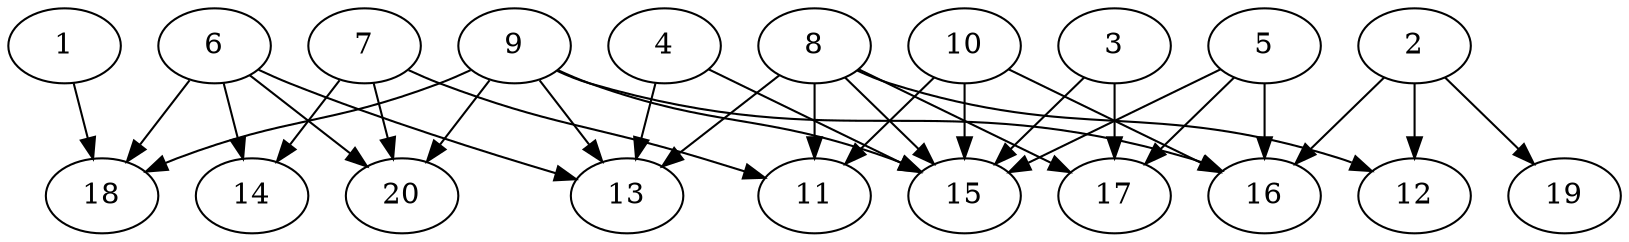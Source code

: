 // DAG automatically generated by daggen at Tue Aug  6 16:20:30 2019
// ./daggen --dot -n 20 --ccr 0.5 --fat 0.7 --regular 0.5 --density 0.6 --mindata 5242880 --maxdata 52428800 
digraph G {
  1 [size="56254464", alpha="0.03", expect_size="28127232"] 
  1 -> 18 [size ="28127232"]
  2 [size="29083648", alpha="0.02", expect_size="14541824"] 
  2 -> 12 [size ="14541824"]
  2 -> 16 [size ="14541824"]
  2 -> 19 [size ="14541824"]
  3 [size="25737216", alpha="0.05", expect_size="12868608"] 
  3 -> 15 [size ="12868608"]
  3 -> 17 [size ="12868608"]
  4 [size="57911296", alpha="0.01", expect_size="28955648"] 
  4 -> 13 [size ="28955648"]
  4 -> 15 [size ="28955648"]
  5 [size="50659328", alpha="0.08", expect_size="25329664"] 
  5 -> 15 [size ="25329664"]
  5 -> 16 [size ="25329664"]
  5 -> 17 [size ="25329664"]
  6 [size="31934464", alpha="0.08", expect_size="15967232"] 
  6 -> 13 [size ="15967232"]
  6 -> 14 [size ="15967232"]
  6 -> 18 [size ="15967232"]
  6 -> 20 [size ="15967232"]
  7 [size="74960896", alpha="0.03", expect_size="37480448"] 
  7 -> 11 [size ="37480448"]
  7 -> 14 [size ="37480448"]
  7 -> 20 [size ="37480448"]
  8 [size="30556160", alpha="0.11", expect_size="15278080"] 
  8 -> 11 [size ="15278080"]
  8 -> 12 [size ="15278080"]
  8 -> 13 [size ="15278080"]
  8 -> 15 [size ="15278080"]
  8 -> 17 [size ="15278080"]
  9 [size="62672896", alpha="0.11", expect_size="31336448"] 
  9 -> 13 [size ="31336448"]
  9 -> 15 [size ="31336448"]
  9 -> 16 [size ="31336448"]
  9 -> 18 [size ="31336448"]
  9 -> 20 [size ="31336448"]
  10 [size="19441664", alpha="0.06", expect_size="9720832"] 
  10 -> 11 [size ="9720832"]
  10 -> 15 [size ="9720832"]
  10 -> 16 [size ="9720832"]
  11 [size="12838912", alpha="0.14", expect_size="6419456"] 
  12 [size="28749824", alpha="0.11", expect_size="14374912"] 
  13 [size="35964928", alpha="0.20", expect_size="17982464"] 
  14 [size="61485056", alpha="0.13", expect_size="30742528"] 
  15 [size="68149248", alpha="0.13", expect_size="34074624"] 
  16 [size="13662208", alpha="0.16", expect_size="6831104"] 
  17 [size="50319360", alpha="0.09", expect_size="25159680"] 
  18 [size="66086912", alpha="0.01", expect_size="33043456"] 
  19 [size="24098816", alpha="0.15", expect_size="12049408"] 
  20 [size="74397696", alpha="0.13", expect_size="37198848"] 
}
